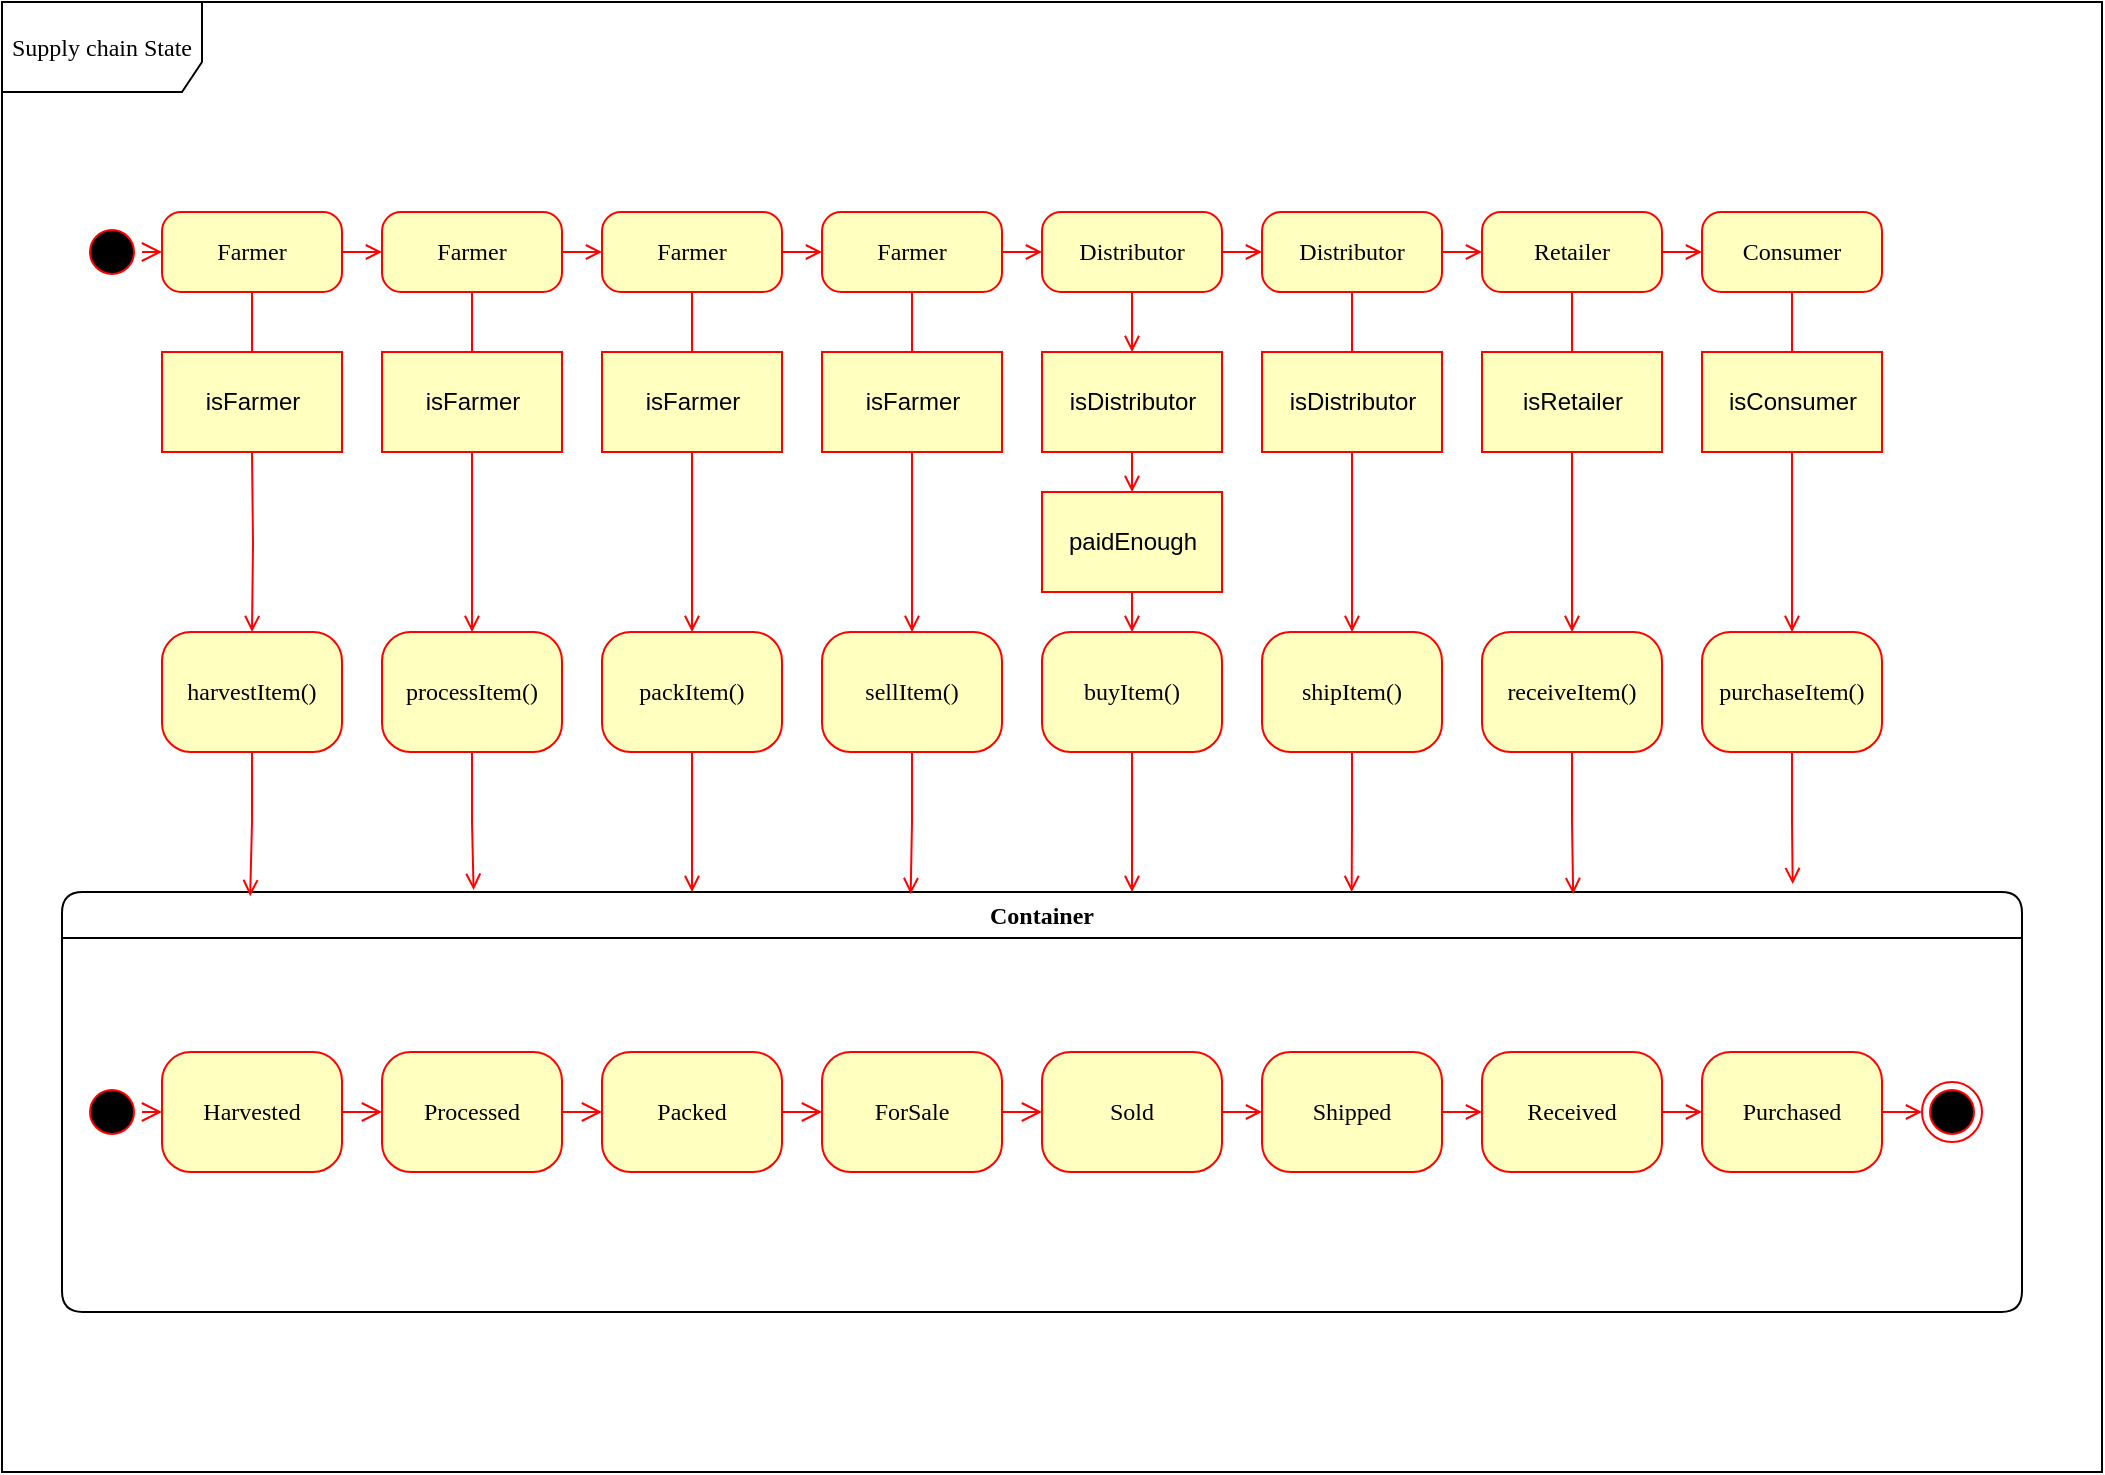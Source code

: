 <mxfile version="20.2.3" type="device"><diagram name="Page-1" id="58cdce13-f638-feb5-8d6f-7d28b1aa9fa0"><mxGraphModel dx="1300" dy="785" grid="1" gridSize="10" guides="1" tooltips="1" connect="1" arrows="1" fold="1" page="1" pageScale="1" pageWidth="1100" pageHeight="850" background="none" math="0" shadow="0"><root><mxCell id="0"/><mxCell id="1" parent="0"/><mxCell id="2a3bc250acf0617d-8" value="Supply chain State" style="shape=umlFrame;whiteSpace=wrap;html=1;rounded=1;shadow=0;comic=0;labelBackgroundColor=none;strokeWidth=1;fontFamily=Verdana;fontSize=12;align=center;width=100;height=45;movable=0;resizable=0;rotatable=0;deletable=0;editable=0;connectable=0;" parent="1" vertex="1"><mxGeometry x="30" y="35" width="1050" height="735" as="geometry"/></mxCell><mxCell id="382b91b5511bd0f7-1" value="" style="ellipse;html=1;shape=startState;fillColor=#000000;strokeColor=#ff0000;rounded=1;shadow=0;comic=0;labelBackgroundColor=none;fontFamily=Verdana;fontSize=12;fontColor=#000000;align=center;direction=south;" parent="1" vertex="1"><mxGeometry x="70" y="145" width="30" height="30" as="geometry"/></mxCell><mxCell id="bo43AkAXoU_4rXgkHRP2-17" value="" style="edgeStyle=orthogonalEdgeStyle;rounded=0;orthogonalLoop=1;jettySize=auto;html=1;endArrow=open;endFill=0;strokeColor=#FF0000;startArrow=none;" edge="1" parent="1" target="bo43AkAXoU_4rXgkHRP2-16"><mxGeometry relative="1" as="geometry"><mxPoint x="155" y="260" as="sourcePoint"/></mxGeometry></mxCell><mxCell id="bo43AkAXoU_4rXgkHRP2-43" style="edgeStyle=orthogonalEdgeStyle;rounded=0;orthogonalLoop=1;jettySize=auto;html=1;exitX=1;exitY=0.5;exitDx=0;exitDy=0;entryX=0;entryY=0.5;entryDx=0;entryDy=0;endArrow=open;endFill=0;strokeColor=#FF0000;" edge="1" parent="1" source="382b91b5511bd0f7-6" target="bo43AkAXoU_4rXgkHRP2-13"><mxGeometry relative="1" as="geometry"/></mxCell><mxCell id="382b91b5511bd0f7-6" value="Farmer" style="rounded=1;whiteSpace=wrap;html=1;arcSize=24;fillColor=#ffffc0;strokeColor=#ff0000;shadow=0;comic=0;labelBackgroundColor=none;fontFamily=Verdana;fontSize=12;fontColor=#000000;align=center;" parent="1" vertex="1"><mxGeometry x="110" y="140" width="90" height="40" as="geometry"/></mxCell><mxCell id="2a3bc250acf0617d-7" value="Container" style="swimlane;whiteSpace=wrap;html=1;rounded=1;shadow=0;comic=0;labelBackgroundColor=none;strokeWidth=1;fontFamily=Verdana;fontSize=12;align=center;" parent="1" vertex="1"><mxGeometry x="60" y="480" width="980" height="210" as="geometry"/></mxCell><mxCell id="3cde6dad864a17aa-10" style="edgeStyle=elbowEdgeStyle;html=1;labelBackgroundColor=none;endArrow=open;endSize=8;strokeColor=#ff0000;fontFamily=Verdana;fontSize=12;align=left;verticalAlign=middle;" parent="2a3bc250acf0617d-7" source="382b91b5511bd0f7-8" target="3cde6dad864a17aa-1" edge="1"><mxGeometry relative="1" as="geometry"/></mxCell><mxCell id="382b91b5511bd0f7-8" value="Harvested" style="rounded=1;whiteSpace=wrap;html=1;arcSize=24;fillColor=#ffffc0;strokeColor=#ff0000;shadow=0;comic=0;labelBackgroundColor=none;fontFamily=Verdana;fontSize=12;fontColor=#000000;align=center;" parent="2a3bc250acf0617d-7" vertex="1"><mxGeometry x="50" y="80" width="90" height="60" as="geometry"/></mxCell><mxCell id="24f968d109e7d6b4-3" value="" style="ellipse;html=1;shape=endState;fillColor=#000000;strokeColor=#ff0000;rounded=1;shadow=0;comic=0;labelBackgroundColor=none;fontFamily=Verdana;fontSize=12;fontColor=#000000;align=center;" parent="2a3bc250acf0617d-7" vertex="1"><mxGeometry x="930" y="95" width="30" height="30" as="geometry"/></mxCell><mxCell id="3cde6dad864a17aa-9" style="edgeStyle=elbowEdgeStyle;html=1;labelBackgroundColor=none;endArrow=open;endSize=8;strokeColor=#ff0000;fontFamily=Verdana;fontSize=12;align=left;" parent="2a3bc250acf0617d-7" source="2a3bc250acf0617d-3" target="382b91b5511bd0f7-8" edge="1"><mxGeometry relative="1" as="geometry"/></mxCell><mxCell id="2a3bc250acf0617d-3" value="" style="ellipse;html=1;shape=startState;fillColor=#000000;strokeColor=#ff0000;rounded=1;shadow=0;comic=0;labelBackgroundColor=none;fontFamily=Verdana;fontSize=12;fontColor=#000000;align=center;direction=south;" parent="2a3bc250acf0617d-7" vertex="1"><mxGeometry x="10" y="95" width="30" height="30" as="geometry"/></mxCell><mxCell id="3cde6dad864a17aa-11" style="edgeStyle=elbowEdgeStyle;html=1;labelBackgroundColor=none;endArrow=open;endSize=8;strokeColor=#ff0000;fontFamily=Verdana;fontSize=12;align=left;verticalAlign=middle;" parent="2a3bc250acf0617d-7" source="3cde6dad864a17aa-1" target="3cde6dad864a17aa-2" edge="1"><mxGeometry relative="1" as="geometry"/></mxCell><mxCell id="3cde6dad864a17aa-1" value="Processed" style="rounded=1;whiteSpace=wrap;html=1;arcSize=24;fillColor=#ffffc0;strokeColor=#ff0000;shadow=0;comic=0;labelBackgroundColor=none;fontFamily=Verdana;fontSize=12;fontColor=#000000;align=center;verticalAlign=middle;" parent="2a3bc250acf0617d-7" vertex="1"><mxGeometry x="160" y="80" width="90" height="60" as="geometry"/></mxCell><mxCell id="3cde6dad864a17aa-2" value="Packed" style="rounded=1;whiteSpace=wrap;html=1;arcSize=24;fillColor=#ffffc0;strokeColor=#ff0000;shadow=0;comic=0;labelBackgroundColor=none;fontFamily=Verdana;fontSize=12;fontColor=#000000;align=center;verticalAlign=middle;" parent="2a3bc250acf0617d-7" vertex="1"><mxGeometry x="270" y="80" width="90" height="60" as="geometry"/></mxCell><mxCell id="bo43AkAXoU_4rXgkHRP2-1" value="ForSale" style="rounded=1;whiteSpace=wrap;html=1;arcSize=24;fillColor=#ffffc0;strokeColor=#ff0000;shadow=0;comic=0;labelBackgroundColor=none;fontFamily=Verdana;fontSize=12;fontColor=#000000;align=center;verticalAlign=middle;" vertex="1" parent="2a3bc250acf0617d-7"><mxGeometry x="380" y="80" width="90" height="60" as="geometry"/></mxCell><mxCell id="bo43AkAXoU_4rXgkHRP2-2" value="" style="edgeStyle=elbowEdgeStyle;html=1;labelBackgroundColor=none;endArrow=open;endSize=8;strokeColor=#ff0000;fontFamily=Verdana;fontSize=12;align=left;verticalAlign=middle;endFill=0;" edge="1" parent="2a3bc250acf0617d-7" source="3cde6dad864a17aa-2" target="bo43AkAXoU_4rXgkHRP2-1"><mxGeometry relative="1" as="geometry"><mxPoint x="565" y="605" as="sourcePoint"/><mxPoint x="845" y="605" as="targetPoint"/></mxGeometry></mxCell><mxCell id="bo43AkAXoU_4rXgkHRP2-9" style="edgeStyle=orthogonalEdgeStyle;rounded=0;orthogonalLoop=1;jettySize=auto;html=1;exitX=1;exitY=0.5;exitDx=0;exitDy=0;entryX=0;entryY=0.5;entryDx=0;entryDy=0;endArrow=open;endFill=0;strokeColor=#FF0000;" edge="1" parent="2a3bc250acf0617d-7" source="bo43AkAXoU_4rXgkHRP2-4" target="bo43AkAXoU_4rXgkHRP2-5"><mxGeometry relative="1" as="geometry"/></mxCell><mxCell id="bo43AkAXoU_4rXgkHRP2-4" value="Shipped" style="rounded=1;whiteSpace=wrap;html=1;arcSize=24;fillColor=#ffffc0;strokeColor=#ff0000;shadow=0;comic=0;labelBackgroundColor=none;fontFamily=Verdana;fontSize=12;fontColor=#000000;align=center;verticalAlign=middle;" vertex="1" parent="2a3bc250acf0617d-7"><mxGeometry x="600" y="80" width="90" height="60" as="geometry"/></mxCell><mxCell id="bo43AkAXoU_4rXgkHRP2-5" value="Received" style="rounded=1;whiteSpace=wrap;html=1;arcSize=24;fillColor=#ffffc0;strokeColor=#ff0000;shadow=0;comic=0;labelBackgroundColor=none;fontFamily=Verdana;fontSize=12;fontColor=#000000;align=center;verticalAlign=middle;" vertex="1" parent="2a3bc250acf0617d-7"><mxGeometry x="710" y="80" width="90" height="60" as="geometry"/></mxCell><mxCell id="bo43AkAXoU_4rXgkHRP2-8" style="edgeStyle=orthogonalEdgeStyle;rounded=0;orthogonalLoop=1;jettySize=auto;html=1;exitX=1;exitY=0.5;exitDx=0;exitDy=0;entryX=0;entryY=0.5;entryDx=0;entryDy=0;endArrow=open;endFill=0;fillColor=#a20025;strokeColor=#FF0000;" edge="1" parent="2a3bc250acf0617d-7" source="bo43AkAXoU_4rXgkHRP2-3" target="bo43AkAXoU_4rXgkHRP2-4"><mxGeometry relative="1" as="geometry"/></mxCell><mxCell id="bo43AkAXoU_4rXgkHRP2-3" value="Sold" style="rounded=1;whiteSpace=wrap;html=1;arcSize=24;fillColor=#ffffc0;strokeColor=#ff0000;shadow=0;comic=0;labelBackgroundColor=none;fontFamily=Verdana;fontSize=12;fontColor=#000000;align=center;verticalAlign=middle;" vertex="1" parent="2a3bc250acf0617d-7"><mxGeometry x="490" y="80" width="90" height="60" as="geometry"/></mxCell><mxCell id="bo43AkAXoU_4rXgkHRP2-7" value="" style="edgeStyle=elbowEdgeStyle;html=1;labelBackgroundColor=none;endArrow=open;endSize=8;strokeColor=#ff0000;fontFamily=Verdana;fontSize=12;align=left;startArrow=none;verticalAlign=middle;endFill=0;" edge="1" parent="2a3bc250acf0617d-7" source="bo43AkAXoU_4rXgkHRP2-1" target="bo43AkAXoU_4rXgkHRP2-3"><mxGeometry relative="1" as="geometry"><mxPoint x="630" y="630" as="sourcePoint"/><mxPoint x="865" y="615" as="targetPoint"/></mxGeometry></mxCell><mxCell id="bo43AkAXoU_4rXgkHRP2-11" style="edgeStyle=orthogonalEdgeStyle;rounded=0;orthogonalLoop=1;jettySize=auto;html=1;exitX=1;exitY=0.5;exitDx=0;exitDy=0;entryX=0;entryY=0.5;entryDx=0;entryDy=0;endArrow=open;endFill=0;strokeColor=#FF0000;" edge="1" parent="2a3bc250acf0617d-7" source="bo43AkAXoU_4rXgkHRP2-6" target="24f968d109e7d6b4-3"><mxGeometry relative="1" as="geometry"/></mxCell><mxCell id="bo43AkAXoU_4rXgkHRP2-6" value="Purchased" style="rounded=1;whiteSpace=wrap;html=1;arcSize=24;fillColor=#ffffc0;strokeColor=#ff0000;shadow=0;comic=0;labelBackgroundColor=none;fontFamily=Verdana;fontSize=12;fontColor=#000000;align=center;verticalAlign=middle;" vertex="1" parent="2a3bc250acf0617d-7"><mxGeometry x="820" y="80" width="90" height="60" as="geometry"/></mxCell><mxCell id="2a3bc250acf0617d-9" style="edgeStyle=orthogonalEdgeStyle;html=1;labelBackgroundColor=none;endArrow=open;endSize=8;strokeColor=#ff0000;fontFamily=Verdana;fontSize=12;align=left;" parent="1" source="382b91b5511bd0f7-1" target="382b91b5511bd0f7-6" edge="1"><mxGeometry relative="1" as="geometry"/></mxCell><mxCell id="bo43AkAXoU_4rXgkHRP2-10" style="edgeStyle=orthogonalEdgeStyle;rounded=0;orthogonalLoop=1;jettySize=auto;html=1;exitX=1;exitY=0.5;exitDx=0;exitDy=0;endArrow=open;endFill=0;strokeColor=#FF0000;" edge="1" parent="1" source="bo43AkAXoU_4rXgkHRP2-5"><mxGeometry relative="1" as="geometry"><mxPoint x="880" y="590" as="targetPoint"/></mxGeometry></mxCell><mxCell id="bo43AkAXoU_4rXgkHRP2-23" value="" style="edgeStyle=orthogonalEdgeStyle;rounded=0;orthogonalLoop=1;jettySize=auto;html=1;endArrow=open;endFill=0;strokeColor=#FF0000;" edge="1" parent="1" source="bo43AkAXoU_4rXgkHRP2-12" target="bo43AkAXoU_4rXgkHRP2-22"><mxGeometry relative="1" as="geometry"/></mxCell><mxCell id="bo43AkAXoU_4rXgkHRP2-46" style="edgeStyle=orthogonalEdgeStyle;rounded=0;orthogonalLoop=1;jettySize=auto;html=1;exitX=1;exitY=0.5;exitDx=0;exitDy=0;endArrow=open;endFill=0;strokeColor=#FF0000;" edge="1" parent="1" source="bo43AkAXoU_4rXgkHRP2-12"><mxGeometry relative="1" as="geometry"><mxPoint x="440" y="160" as="targetPoint"/></mxGeometry></mxCell><mxCell id="bo43AkAXoU_4rXgkHRP2-12" value="Farmer" style="rounded=1;whiteSpace=wrap;html=1;arcSize=24;fillColor=#ffffc0;strokeColor=#ff0000;shadow=0;comic=0;labelBackgroundColor=none;fontFamily=Verdana;fontSize=12;fontColor=#000000;align=center;" vertex="1" parent="1"><mxGeometry x="330" y="140" width="90" height="40" as="geometry"/></mxCell><mxCell id="bo43AkAXoU_4rXgkHRP2-20" style="edgeStyle=orthogonalEdgeStyle;rounded=0;orthogonalLoop=1;jettySize=auto;html=1;exitX=0.5;exitY=1;exitDx=0;exitDy=0;entryX=0.5;entryY=0;entryDx=0;entryDy=0;endArrow=open;endFill=0;strokeColor=#FF0000;" edge="1" parent="1" source="bo43AkAXoU_4rXgkHRP2-13" target="bo43AkAXoU_4rXgkHRP2-19"><mxGeometry relative="1" as="geometry"/></mxCell><mxCell id="bo43AkAXoU_4rXgkHRP2-45" style="edgeStyle=orthogonalEdgeStyle;rounded=0;orthogonalLoop=1;jettySize=auto;html=1;exitX=1;exitY=0.5;exitDx=0;exitDy=0;entryX=0;entryY=0.5;entryDx=0;entryDy=0;endArrow=open;endFill=0;strokeColor=#FF0000;" edge="1" parent="1" source="bo43AkAXoU_4rXgkHRP2-13" target="bo43AkAXoU_4rXgkHRP2-12"><mxGeometry relative="1" as="geometry"/></mxCell><mxCell id="bo43AkAXoU_4rXgkHRP2-13" value="Farmer" style="rounded=1;whiteSpace=wrap;html=1;arcSize=24;fillColor=#ffffc0;strokeColor=#ff0000;shadow=0;comic=0;labelBackgroundColor=none;fontFamily=Verdana;fontSize=12;fontColor=#000000;align=center;" vertex="1" parent="1"><mxGeometry x="220" y="140" width="90" height="40" as="geometry"/></mxCell><mxCell id="bo43AkAXoU_4rXgkHRP2-26" value="" style="edgeStyle=orthogonalEdgeStyle;rounded=0;orthogonalLoop=1;jettySize=auto;html=1;endArrow=open;endFill=0;strokeColor=#FF0000;" edge="1" parent="1" source="bo43AkAXoU_4rXgkHRP2-14" target="bo43AkAXoU_4rXgkHRP2-25"><mxGeometry relative="1" as="geometry"/></mxCell><mxCell id="bo43AkAXoU_4rXgkHRP2-47" style="edgeStyle=orthogonalEdgeStyle;rounded=0;orthogonalLoop=1;jettySize=auto;html=1;exitX=1;exitY=0.5;exitDx=0;exitDy=0;endArrow=open;endFill=0;strokeColor=#FF0000;" edge="1" parent="1" source="bo43AkAXoU_4rXgkHRP2-14"><mxGeometry relative="1" as="geometry"><mxPoint x="550" y="160" as="targetPoint"/></mxGeometry></mxCell><mxCell id="bo43AkAXoU_4rXgkHRP2-14" value="Farmer" style="rounded=1;whiteSpace=wrap;html=1;arcSize=24;fillColor=#ffffc0;strokeColor=#ff0000;shadow=0;comic=0;labelBackgroundColor=none;fontFamily=Verdana;fontSize=12;fontColor=#000000;align=center;" vertex="1" parent="1"><mxGeometry x="440" y="140" width="90" height="40" as="geometry"/></mxCell><mxCell id="bo43AkAXoU_4rXgkHRP2-29" style="edgeStyle=orthogonalEdgeStyle;rounded=0;orthogonalLoop=1;jettySize=auto;html=1;exitX=0.5;exitY=1;exitDx=0;exitDy=0;endArrow=open;endFill=0;strokeColor=#FF0000;" edge="1" parent="1" source="bo43AkAXoU_4rXgkHRP2-15"><mxGeometry relative="1" as="geometry"><mxPoint x="595" y="210" as="targetPoint"/></mxGeometry></mxCell><mxCell id="bo43AkAXoU_4rXgkHRP2-48" style="edgeStyle=orthogonalEdgeStyle;rounded=0;orthogonalLoop=1;jettySize=auto;html=1;exitX=1;exitY=0.5;exitDx=0;exitDy=0;endArrow=open;endFill=0;strokeColor=#FF0000;" edge="1" parent="1" source="bo43AkAXoU_4rXgkHRP2-15"><mxGeometry relative="1" as="geometry"><mxPoint x="660" y="160" as="targetPoint"/></mxGeometry></mxCell><mxCell id="bo43AkAXoU_4rXgkHRP2-15" value="Distributor" style="rounded=1;whiteSpace=wrap;html=1;arcSize=24;fillColor=#ffffc0;strokeColor=#ff0000;shadow=0;comic=0;labelBackgroundColor=none;fontFamily=Verdana;fontSize=12;fontColor=#000000;align=center;" vertex="1" parent="1"><mxGeometry x="550" y="140" width="90" height="40" as="geometry"/></mxCell><mxCell id="bo43AkAXoU_4rXgkHRP2-18" style="edgeStyle=orthogonalEdgeStyle;rounded=0;orthogonalLoop=1;jettySize=auto;html=1;exitX=0.5;exitY=1;exitDx=0;exitDy=0;entryX=0.096;entryY=0.01;entryDx=0;entryDy=0;entryPerimeter=0;endArrow=open;endFill=0;strokeColor=#FF0000;" edge="1" parent="1" source="bo43AkAXoU_4rXgkHRP2-16" target="2a3bc250acf0617d-7"><mxGeometry relative="1" as="geometry"/></mxCell><mxCell id="bo43AkAXoU_4rXgkHRP2-16" value="harvestItem()" style="rounded=1;whiteSpace=wrap;html=1;arcSize=24;fillColor=#ffffc0;strokeColor=#ff0000;shadow=0;comic=0;labelBackgroundColor=none;fontFamily=Verdana;fontSize=12;fontColor=#000000;align=center;" vertex="1" parent="1"><mxGeometry x="110" y="350" width="90" height="60" as="geometry"/></mxCell><mxCell id="bo43AkAXoU_4rXgkHRP2-64" style="edgeStyle=orthogonalEdgeStyle;rounded=0;orthogonalLoop=1;jettySize=auto;html=1;exitX=0.5;exitY=1;exitDx=0;exitDy=0;entryX=0.21;entryY=-0.005;entryDx=0;entryDy=0;entryPerimeter=0;fontColor=#000000;endArrow=open;endFill=0;strokeColor=#FF0000;" edge="1" parent="1" source="bo43AkAXoU_4rXgkHRP2-19" target="2a3bc250acf0617d-7"><mxGeometry relative="1" as="geometry"/></mxCell><mxCell id="bo43AkAXoU_4rXgkHRP2-19" value="processItem()" style="rounded=1;whiteSpace=wrap;html=1;arcSize=24;fillColor=#ffffc0;strokeColor=#ff0000;shadow=0;comic=0;labelBackgroundColor=none;fontFamily=Verdana;fontSize=12;fontColor=#000000;align=center;" vertex="1" parent="1"><mxGeometry x="220" y="350" width="90" height="60" as="geometry"/></mxCell><mxCell id="bo43AkAXoU_4rXgkHRP2-65" style="edgeStyle=orthogonalEdgeStyle;rounded=0;orthogonalLoop=1;jettySize=auto;html=1;exitX=0.5;exitY=1;exitDx=0;exitDy=0;fontColor=#000000;endArrow=open;endFill=0;strokeColor=#FF0000;" edge="1" parent="1" source="bo43AkAXoU_4rXgkHRP2-22"><mxGeometry relative="1" as="geometry"><mxPoint x="375" y="480" as="targetPoint"/></mxGeometry></mxCell><mxCell id="bo43AkAXoU_4rXgkHRP2-22" value="packItem()" style="rounded=1;whiteSpace=wrap;html=1;arcSize=24;fillColor=#ffffc0;strokeColor=#ff0000;shadow=0;comic=0;labelBackgroundColor=none;fontFamily=Verdana;fontSize=12;fontColor=#000000;align=center;" vertex="1" parent="1"><mxGeometry x="330" y="350" width="90" height="60" as="geometry"/></mxCell><mxCell id="bo43AkAXoU_4rXgkHRP2-27" style="edgeStyle=orthogonalEdgeStyle;rounded=0;orthogonalLoop=1;jettySize=auto;html=1;exitX=0.5;exitY=1;exitDx=0;exitDy=0;entryX=0.433;entryY=0.005;entryDx=0;entryDy=0;entryPerimeter=0;endArrow=open;endFill=0;strokeColor=#FF0000;" edge="1" parent="1" source="bo43AkAXoU_4rXgkHRP2-25" target="2a3bc250acf0617d-7"><mxGeometry relative="1" as="geometry"/></mxCell><mxCell id="bo43AkAXoU_4rXgkHRP2-25" value="sellItem()" style="rounded=1;whiteSpace=wrap;html=1;arcSize=24;fillColor=#ffffc0;strokeColor=#ff0000;shadow=0;comic=0;labelBackgroundColor=none;fontFamily=Verdana;fontSize=12;fontColor=#000000;align=center;" vertex="1" parent="1"><mxGeometry x="440" y="350" width="90" height="60" as="geometry"/></mxCell><mxCell id="bo43AkAXoU_4rXgkHRP2-66" style="edgeStyle=orthogonalEdgeStyle;rounded=0;orthogonalLoop=1;jettySize=auto;html=1;exitX=0.5;exitY=1;exitDx=0;exitDy=0;fontColor=#000000;endArrow=open;endFill=0;strokeColor=#FF0000;" edge="1" parent="1" source="bo43AkAXoU_4rXgkHRP2-28"><mxGeometry relative="1" as="geometry"><mxPoint x="595" y="480" as="targetPoint"/></mxGeometry></mxCell><mxCell id="bo43AkAXoU_4rXgkHRP2-28" value="buyItem()" style="rounded=1;whiteSpace=wrap;html=1;arcSize=24;fillColor=#ffffc0;strokeColor=#ff0000;shadow=0;comic=0;labelBackgroundColor=none;fontFamily=Verdana;fontSize=12;fontColor=#000000;align=center;" vertex="1" parent="1"><mxGeometry x="550" y="350" width="90" height="60" as="geometry"/></mxCell><mxCell id="bo43AkAXoU_4rXgkHRP2-33" value="" style="edgeStyle=orthogonalEdgeStyle;rounded=0;orthogonalLoop=1;jettySize=auto;html=1;endArrow=open;endFill=0;strokeColor=#FF0000;" edge="1" parent="1" source="bo43AkAXoU_4rXgkHRP2-31" target="bo43AkAXoU_4rXgkHRP2-32"><mxGeometry relative="1" as="geometry"/></mxCell><mxCell id="bo43AkAXoU_4rXgkHRP2-49" style="edgeStyle=orthogonalEdgeStyle;rounded=0;orthogonalLoop=1;jettySize=auto;html=1;exitX=1;exitY=0.5;exitDx=0;exitDy=0;endArrow=open;endFill=0;strokeColor=#FF0000;" edge="1" parent="1" source="bo43AkAXoU_4rXgkHRP2-31"><mxGeometry relative="1" as="geometry"><mxPoint x="770" y="160" as="targetPoint"/></mxGeometry></mxCell><mxCell id="bo43AkAXoU_4rXgkHRP2-31" value="Distributor" style="rounded=1;whiteSpace=wrap;html=1;arcSize=24;fillColor=#ffffc0;strokeColor=#ff0000;shadow=0;comic=0;labelBackgroundColor=none;fontFamily=Verdana;fontSize=12;fontColor=#000000;align=center;" vertex="1" parent="1"><mxGeometry x="660" y="140" width="90" height="40" as="geometry"/></mxCell><mxCell id="bo43AkAXoU_4rXgkHRP2-34" style="edgeStyle=orthogonalEdgeStyle;rounded=0;orthogonalLoop=1;jettySize=auto;html=1;exitX=0.5;exitY=1;exitDx=0;exitDy=0;entryX=0.658;entryY=0;entryDx=0;entryDy=0;entryPerimeter=0;endArrow=open;endFill=0;strokeColor=#FF0000;" edge="1" parent="1" source="bo43AkAXoU_4rXgkHRP2-32" target="2a3bc250acf0617d-7"><mxGeometry relative="1" as="geometry"/></mxCell><mxCell id="bo43AkAXoU_4rXgkHRP2-32" value="shipItem()" style="rounded=1;whiteSpace=wrap;html=1;arcSize=24;fillColor=#ffffc0;strokeColor=#ff0000;shadow=0;comic=0;labelBackgroundColor=none;fontFamily=Verdana;fontSize=12;fontColor=#000000;align=center;" vertex="1" parent="1"><mxGeometry x="660" y="350" width="90" height="60" as="geometry"/></mxCell><mxCell id="bo43AkAXoU_4rXgkHRP2-37" value="" style="edgeStyle=orthogonalEdgeStyle;rounded=0;orthogonalLoop=1;jettySize=auto;html=1;endArrow=open;endFill=0;strokeColor=#FF0000;startArrow=none;" edge="1" parent="1" source="bo43AkAXoU_4rXgkHRP2-60" target="bo43AkAXoU_4rXgkHRP2-36"><mxGeometry relative="1" as="geometry"/></mxCell><mxCell id="bo43AkAXoU_4rXgkHRP2-50" style="edgeStyle=orthogonalEdgeStyle;rounded=0;orthogonalLoop=1;jettySize=auto;html=1;exitX=1;exitY=0.5;exitDx=0;exitDy=0;endArrow=open;endFill=0;strokeColor=#FF0000;" edge="1" parent="1" source="bo43AkAXoU_4rXgkHRP2-35"><mxGeometry relative="1" as="geometry"><mxPoint x="880" y="160" as="targetPoint"/></mxGeometry></mxCell><mxCell id="bo43AkAXoU_4rXgkHRP2-35" value="Retailer" style="rounded=1;whiteSpace=wrap;html=1;arcSize=24;fillColor=#ffffc0;strokeColor=#ff0000;shadow=0;comic=0;labelBackgroundColor=none;fontFamily=Verdana;fontSize=12;fontColor=#000000;align=center;" vertex="1" parent="1"><mxGeometry x="770" y="140" width="90" height="40" as="geometry"/></mxCell><mxCell id="bo43AkAXoU_4rXgkHRP2-69" style="edgeStyle=orthogonalEdgeStyle;rounded=0;orthogonalLoop=1;jettySize=auto;html=1;exitX=0.5;exitY=1;exitDx=0;exitDy=0;entryX=0.771;entryY=0.005;entryDx=0;entryDy=0;entryPerimeter=0;fontColor=#000000;endArrow=open;endFill=0;strokeColor=#FF0000;" edge="1" parent="1" source="bo43AkAXoU_4rXgkHRP2-36" target="2a3bc250acf0617d-7"><mxGeometry relative="1" as="geometry"/></mxCell><mxCell id="bo43AkAXoU_4rXgkHRP2-36" value="receiveItem()" style="rounded=1;whiteSpace=wrap;html=1;arcSize=24;fillColor=#ffffc0;strokeColor=#ff0000;shadow=0;comic=0;labelBackgroundColor=none;fontFamily=Verdana;fontSize=12;fontColor=#000000;align=center;" vertex="1" parent="1"><mxGeometry x="770" y="350" width="90" height="60" as="geometry"/></mxCell><mxCell id="bo43AkAXoU_4rXgkHRP2-41" value="" style="edgeStyle=orthogonalEdgeStyle;rounded=0;orthogonalLoop=1;jettySize=auto;html=1;endArrow=open;endFill=0;strokeColor=#FF0000;" edge="1" parent="1" source="bo43AkAXoU_4rXgkHRP2-39" target="bo43AkAXoU_4rXgkHRP2-40"><mxGeometry relative="1" as="geometry"/></mxCell><mxCell id="bo43AkAXoU_4rXgkHRP2-39" value="Consumer" style="rounded=1;whiteSpace=wrap;html=1;arcSize=24;fillColor=#ffffc0;strokeColor=#ff0000;shadow=0;comic=0;labelBackgroundColor=none;fontFamily=Verdana;fontSize=12;fontColor=#000000;align=center;" vertex="1" parent="1"><mxGeometry x="880" y="140" width="90" height="40" as="geometry"/></mxCell><mxCell id="bo43AkAXoU_4rXgkHRP2-42" style="edgeStyle=orthogonalEdgeStyle;rounded=0;orthogonalLoop=1;jettySize=auto;html=1;exitX=0.5;exitY=1;exitDx=0;exitDy=0;entryX=0.883;entryY=-0.019;entryDx=0;entryDy=0;entryPerimeter=0;endArrow=open;endFill=0;strokeColor=#FF0000;" edge="1" parent="1" source="bo43AkAXoU_4rXgkHRP2-40" target="2a3bc250acf0617d-7"><mxGeometry relative="1" as="geometry"/></mxCell><mxCell id="bo43AkAXoU_4rXgkHRP2-40" value="purchaseItem()" style="rounded=1;whiteSpace=wrap;html=1;arcSize=24;fillColor=#ffffc0;strokeColor=#ff0000;shadow=0;comic=0;labelBackgroundColor=none;fontFamily=Verdana;fontSize=12;fontColor=#000000;align=center;" vertex="1" parent="1"><mxGeometry x="880" y="350" width="90" height="60" as="geometry"/></mxCell><mxCell id="bo43AkAXoU_4rXgkHRP2-52" value="" style="edgeStyle=orthogonalEdgeStyle;rounded=0;orthogonalLoop=1;jettySize=auto;html=1;endArrow=none;endFill=0;strokeColor=#FF0000;" edge="1" parent="1" source="382b91b5511bd0f7-6"><mxGeometry relative="1" as="geometry"><mxPoint x="155" y="180" as="sourcePoint"/><mxPoint x="155" y="210" as="targetPoint"/></mxGeometry></mxCell><mxCell id="bo43AkAXoU_4rXgkHRP2-53" value="isFarmer" style="html=1;fillColor=#FFFFC0;fontColor=#000000;strokeColor=#FF0000;" vertex="1" parent="1"><mxGeometry x="110" y="210" width="90" height="50" as="geometry"/></mxCell><mxCell id="bo43AkAXoU_4rXgkHRP2-55" value="isFarmer" style="html=1;fillColor=#FFFFC0;fontColor=#000000;strokeColor=#FF0000;" vertex="1" parent="1"><mxGeometry x="220" y="210" width="90" height="50" as="geometry"/></mxCell><mxCell id="bo43AkAXoU_4rXgkHRP2-56" value="isFarmer" style="html=1;fillColor=#FFFFC0;fontColor=#000000;strokeColor=#FF0000;" vertex="1" parent="1"><mxGeometry x="330" y="210" width="90" height="50" as="geometry"/></mxCell><mxCell id="bo43AkAXoU_4rXgkHRP2-57" value="isFarmer" style="html=1;fillColor=#FFFFC0;fontColor=#000000;strokeColor=#FF0000;" vertex="1" parent="1"><mxGeometry x="440" y="210" width="90" height="50" as="geometry"/></mxCell><mxCell id="bo43AkAXoU_4rXgkHRP2-67" style="edgeStyle=orthogonalEdgeStyle;rounded=0;orthogonalLoop=1;jettySize=auto;html=1;exitX=0.5;exitY=1;exitDx=0;exitDy=0;entryX=0.5;entryY=0;entryDx=0;entryDy=0;fontColor=#000000;endArrow=open;endFill=0;strokeColor=#FF0000;" edge="1" parent="1" source="bo43AkAXoU_4rXgkHRP2-58" target="bo43AkAXoU_4rXgkHRP2-63"><mxGeometry relative="1" as="geometry"/></mxCell><mxCell id="bo43AkAXoU_4rXgkHRP2-58" value="isDistributor" style="html=1;fillColor=#FFFFC0;fontColor=#000000;strokeColor=#FF0000;" vertex="1" parent="1"><mxGeometry x="550" y="210" width="90" height="50" as="geometry"/></mxCell><mxCell id="bo43AkAXoU_4rXgkHRP2-59" value="isDistributor" style="html=1;fillColor=#FFFFC0;fontColor=#000000;strokeColor=#FF0000;" vertex="1" parent="1"><mxGeometry x="660" y="210" width="90" height="50" as="geometry"/></mxCell><mxCell id="bo43AkAXoU_4rXgkHRP2-60" value="isRetailer" style="html=1;fillColor=#FFFFC0;fontColor=#000000;strokeColor=#FF0000;" vertex="1" parent="1"><mxGeometry x="770" y="210" width="90" height="50" as="geometry"/></mxCell><mxCell id="bo43AkAXoU_4rXgkHRP2-61" value="" style="edgeStyle=orthogonalEdgeStyle;rounded=0;orthogonalLoop=1;jettySize=auto;html=1;endArrow=none;endFill=0;strokeColor=#FF0000;" edge="1" parent="1" source="bo43AkAXoU_4rXgkHRP2-35" target="bo43AkAXoU_4rXgkHRP2-60"><mxGeometry relative="1" as="geometry"><mxPoint x="815" y="180" as="sourcePoint"/><mxPoint x="815" y="350" as="targetPoint"/></mxGeometry></mxCell><mxCell id="bo43AkAXoU_4rXgkHRP2-62" value="isConsumer" style="html=1;fillColor=#FFFFC0;fontColor=#000000;strokeColor=#FF0000;" vertex="1" parent="1"><mxGeometry x="880" y="210" width="90" height="50" as="geometry"/></mxCell><mxCell id="bo43AkAXoU_4rXgkHRP2-68" style="edgeStyle=orthogonalEdgeStyle;rounded=0;orthogonalLoop=1;jettySize=auto;html=1;exitX=0.5;exitY=1;exitDx=0;exitDy=0;fontColor=#000000;endArrow=open;endFill=0;strokeColor=#FF0000;" edge="1" parent="1" source="bo43AkAXoU_4rXgkHRP2-63"><mxGeometry relative="1" as="geometry"><mxPoint x="595" y="350" as="targetPoint"/></mxGeometry></mxCell><mxCell id="bo43AkAXoU_4rXgkHRP2-63" value="paidEnough" style="html=1;fillColor=#FFFFC0;fontColor=#000000;strokeColor=#FF0000;" vertex="1" parent="1"><mxGeometry x="550" y="280" width="90" height="50" as="geometry"/></mxCell></root></mxGraphModel></diagram></mxfile>
